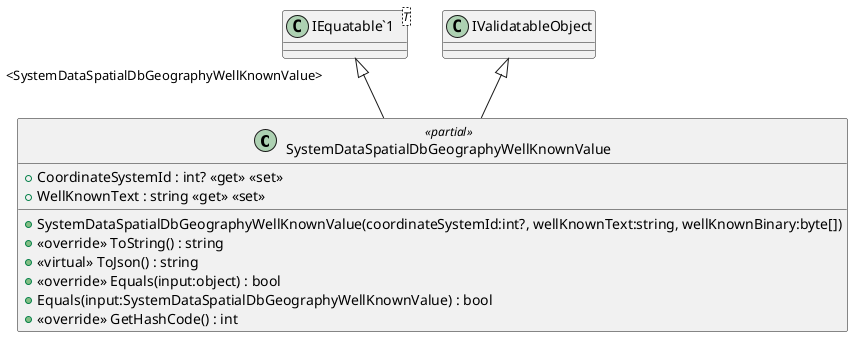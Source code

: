 @startuml
class SystemDataSpatialDbGeographyWellKnownValue <<partial>> {
    + SystemDataSpatialDbGeographyWellKnownValue(coordinateSystemId:int?, wellKnownText:string, wellKnownBinary:byte[])
    + CoordinateSystemId : int? <<get>> <<set>>
    + WellKnownText : string <<get>> <<set>>
    + <<override>> ToString() : string
    + <<virtual>> ToJson() : string
    + <<override>> Equals(input:object) : bool
    + Equals(input:SystemDataSpatialDbGeographyWellKnownValue) : bool
    + <<override>> GetHashCode() : int
}
class "IEquatable`1"<T> {
}
"IEquatable`1" "<SystemDataSpatialDbGeographyWellKnownValue>" <|-- SystemDataSpatialDbGeographyWellKnownValue
IValidatableObject <|-- SystemDataSpatialDbGeographyWellKnownValue
@enduml
